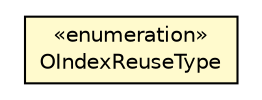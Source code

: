 #!/usr/local/bin/dot
#
# Class diagram 
# Generated by UMLGraph version R5_6-24-gf6e263 (http://www.umlgraph.org/)
#

digraph G {
	edge [fontname="Helvetica",fontsize=10,labelfontname="Helvetica",labelfontsize=10];
	node [fontname="Helvetica",fontsize=10,shape=plaintext];
	nodesep=0.25;
	ranksep=0.5;
	// com.orientechnologies.orient.core.sql.operator.OIndexReuseType
	c2118460 [label=<<table title="com.orientechnologies.orient.core.sql.operator.OIndexReuseType" border="0" cellborder="1" cellspacing="0" cellpadding="2" port="p" bgcolor="lemonChiffon" href="./OIndexReuseType.html">
		<tr><td><table border="0" cellspacing="0" cellpadding="1">
<tr><td align="center" balign="center"> &#171;enumeration&#187; </td></tr>
<tr><td align="center" balign="center"> OIndexReuseType </td></tr>
		</table></td></tr>
		</table>>, URL="./OIndexReuseType.html", fontname="Helvetica", fontcolor="black", fontsize=10.0];
}

